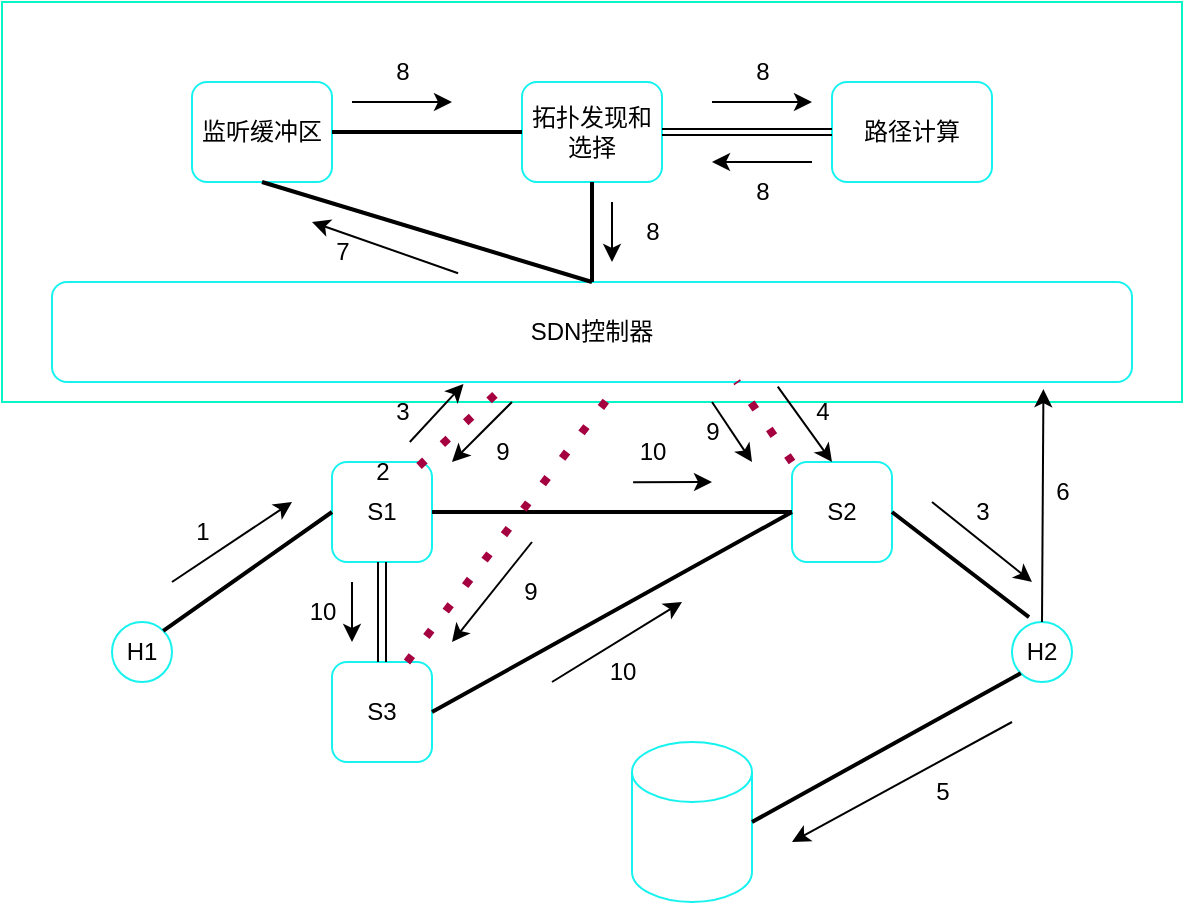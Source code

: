 <mxfile version="20.8.20" type="github">
  <diagram name="第 1 页" id="_-cEPPimM-bPHeNvY0Tm">
    <mxGraphModel dx="1127" dy="577" grid="1" gridSize="10" guides="1" tooltips="1" connect="1" arrows="1" fold="1" page="1" pageScale="1" pageWidth="827" pageHeight="1169" math="0" shadow="0">
      <root>
        <mxCell id="0" />
        <mxCell id="1" parent="0" />
        <mxCell id="IQGEfThaRfZfYVo38_s_-76" value="" style="verticalLabelPosition=bottom;verticalAlign=top;html=1;shape=mxgraph.basic.rect;fillColor2=none;strokeWidth=1;size=20;indent=5;fillStyle=auto;fillColor=none;strokeColor=#0af5c6;" vertex="1" parent="1">
          <mxGeometry x="135" y="40" width="590" height="200" as="geometry" />
        </mxCell>
        <mxCell id="IQGEfThaRfZfYVo38_s_-1" value="监听缓冲区" style="rounded=1;whiteSpace=wrap;html=1;strokeColor=#16f3ef;" vertex="1" parent="1">
          <mxGeometry x="230" y="80" width="70" height="50" as="geometry" />
        </mxCell>
        <mxCell id="IQGEfThaRfZfYVo38_s_-2" value="拓扑发现和选择" style="rounded=1;whiteSpace=wrap;html=1;strokeColor=#16f3ef;" vertex="1" parent="1">
          <mxGeometry x="395" y="80" width="70" height="50" as="geometry" />
        </mxCell>
        <mxCell id="IQGEfThaRfZfYVo38_s_-3" value="路径计算" style="rounded=1;whiteSpace=wrap;html=1;strokeColor=#16f3ef;" vertex="1" parent="1">
          <mxGeometry x="550" y="80" width="80" height="50" as="geometry" />
        </mxCell>
        <mxCell id="IQGEfThaRfZfYVo38_s_-4" value="SDN控制器" style="rounded=1;whiteSpace=wrap;html=1;strokeColor=#16f3ef;" vertex="1" parent="1">
          <mxGeometry x="160" y="180" width="540" height="50" as="geometry" />
        </mxCell>
        <mxCell id="IQGEfThaRfZfYVo38_s_-5" value="S1" style="rounded=1;whiteSpace=wrap;html=1;strokeColor=#16f3ef;" vertex="1" parent="1">
          <mxGeometry x="300" y="270" width="50" height="50" as="geometry" />
        </mxCell>
        <mxCell id="IQGEfThaRfZfYVo38_s_-6" value="S3" style="rounded=1;whiteSpace=wrap;html=1;strokeColor=#16f3ef;" vertex="1" parent="1">
          <mxGeometry x="300" y="370" width="50" height="50" as="geometry" />
        </mxCell>
        <mxCell id="IQGEfThaRfZfYVo38_s_-7" value="S2" style="rounded=1;whiteSpace=wrap;html=1;strokeColor=#16f3ef;" vertex="1" parent="1">
          <mxGeometry x="530" y="270" width="50" height="50" as="geometry" />
        </mxCell>
        <mxCell id="IQGEfThaRfZfYVo38_s_-9" value="" style="shape=cylinder3;whiteSpace=wrap;html=1;boundedLbl=1;backgroundOutline=1;size=15;strokeColor=#16f3ef;" vertex="1" parent="1">
          <mxGeometry x="450" y="410" width="60" height="80" as="geometry" />
        </mxCell>
        <mxCell id="IQGEfThaRfZfYVo38_s_-11" value="H1" style="ellipse;whiteSpace=wrap;html=1;aspect=fixed;strokeColor=#16f3ef;" vertex="1" parent="1">
          <mxGeometry x="190" y="350" width="30" height="30" as="geometry" />
        </mxCell>
        <mxCell id="IQGEfThaRfZfYVo38_s_-12" value="H2" style="ellipse;whiteSpace=wrap;html=1;aspect=fixed;strokeColor=#16f3ef;" vertex="1" parent="1">
          <mxGeometry x="640" y="350" width="30" height="30" as="geometry" />
        </mxCell>
        <mxCell id="IQGEfThaRfZfYVo38_s_-16" value="" style="endArrow=none;html=1;rounded=0;shape=link;exitX=1;exitY=0.5;exitDx=0;exitDy=0;entryX=0;entryY=0.5;entryDx=0;entryDy=0;width=1;" edge="1" parent="1" source="IQGEfThaRfZfYVo38_s_-6" target="IQGEfThaRfZfYVo38_s_-7">
          <mxGeometry width="50" height="50" relative="1" as="geometry">
            <mxPoint x="390" y="350" as="sourcePoint" />
            <mxPoint x="440" y="300" as="targetPoint" />
          </mxGeometry>
        </mxCell>
        <mxCell id="IQGEfThaRfZfYVo38_s_-17" value="" style="endArrow=none;html=1;rounded=0;shape=link;exitX=1;exitY=0.5;exitDx=0;exitDy=0;entryX=0;entryY=0.5;entryDx=0;entryDy=0;width=-1;" edge="1" parent="1" source="IQGEfThaRfZfYVo38_s_-5" target="IQGEfThaRfZfYVo38_s_-7">
          <mxGeometry width="50" height="50" relative="1" as="geometry">
            <mxPoint x="360" y="405" as="sourcePoint" />
            <mxPoint x="540" y="305" as="targetPoint" />
          </mxGeometry>
        </mxCell>
        <mxCell id="IQGEfThaRfZfYVo38_s_-18" value="" style="endArrow=none;html=1;rounded=0;shape=link;exitX=0.5;exitY=1;exitDx=0;exitDy=0;" edge="1" parent="1" source="IQGEfThaRfZfYVo38_s_-5" target="IQGEfThaRfZfYVo38_s_-6">
          <mxGeometry width="50" height="50" relative="1" as="geometry">
            <mxPoint x="370" y="415" as="sourcePoint" />
            <mxPoint x="550" y="315" as="targetPoint" />
          </mxGeometry>
        </mxCell>
        <mxCell id="IQGEfThaRfZfYVo38_s_-19" value="" style="endArrow=none;html=1;rounded=0;shape=link;exitX=1;exitY=0;exitDx=0;exitDy=0;entryX=0;entryY=0.5;entryDx=0;entryDy=0;width=-1;" edge="1" parent="1" source="IQGEfThaRfZfYVo38_s_-11" target="IQGEfThaRfZfYVo38_s_-5">
          <mxGeometry width="50" height="50" relative="1" as="geometry">
            <mxPoint x="380" y="425" as="sourcePoint" />
            <mxPoint x="560" y="325" as="targetPoint" />
          </mxGeometry>
        </mxCell>
        <mxCell id="IQGEfThaRfZfYVo38_s_-20" value="" style="endArrow=none;html=1;rounded=0;shape=link;exitX=1;exitY=0.5;exitDx=0;exitDy=0;entryX=0;entryY=1;entryDx=0;entryDy=0;exitPerimeter=0;width=1;" edge="1" parent="1" source="IQGEfThaRfZfYVo38_s_-9" target="IQGEfThaRfZfYVo38_s_-12">
          <mxGeometry width="50" height="50" relative="1" as="geometry">
            <mxPoint x="390" y="435" as="sourcePoint" />
            <mxPoint x="570" y="335" as="targetPoint" />
          </mxGeometry>
        </mxCell>
        <mxCell id="IQGEfThaRfZfYVo38_s_-21" value="" style="endArrow=none;html=1;rounded=0;shape=link;exitX=1;exitY=0.5;exitDx=0;exitDy=0;entryX=0.283;entryY=-0.08;entryDx=0;entryDy=0;entryPerimeter=0;width=1;" edge="1" parent="1" source="IQGEfThaRfZfYVo38_s_-7" target="IQGEfThaRfZfYVo38_s_-12">
          <mxGeometry width="50" height="50" relative="1" as="geometry">
            <mxPoint x="400" y="445" as="sourcePoint" />
            <mxPoint x="580" y="345" as="targetPoint" />
          </mxGeometry>
        </mxCell>
        <mxCell id="IQGEfThaRfZfYVo38_s_-22" value="" style="endArrow=none;html=1;rounded=0;shape=link;exitX=0.5;exitY=0;exitDx=0;exitDy=0;entryX=0.5;entryY=1;entryDx=0;entryDy=0;width=-1;" edge="1" parent="1" source="IQGEfThaRfZfYVo38_s_-4" target="IQGEfThaRfZfYVo38_s_-1">
          <mxGeometry width="50" height="50" relative="1" as="geometry">
            <mxPoint x="410" y="455" as="sourcePoint" />
            <mxPoint x="590" y="355" as="targetPoint" />
          </mxGeometry>
        </mxCell>
        <mxCell id="IQGEfThaRfZfYVo38_s_-23" value="" style="endArrow=none;html=1;rounded=0;shape=link;exitX=1;exitY=0.5;exitDx=0;exitDy=0;entryX=0;entryY=0.5;entryDx=0;entryDy=0;width=-1;" edge="1" parent="1" source="IQGEfThaRfZfYVo38_s_-1" target="IQGEfThaRfZfYVo38_s_-2">
          <mxGeometry width="50" height="50" relative="1" as="geometry">
            <mxPoint x="420" y="465" as="sourcePoint" />
            <mxPoint x="600" y="365" as="targetPoint" />
          </mxGeometry>
        </mxCell>
        <mxCell id="IQGEfThaRfZfYVo38_s_-24" value="" style="endArrow=none;html=1;rounded=0;shape=link;entryX=0;entryY=0.5;entryDx=0;entryDy=0;exitX=1;exitY=0.5;exitDx=0;exitDy=0;width=-3;" edge="1" parent="1" source="IQGEfThaRfZfYVo38_s_-2" target="IQGEfThaRfZfYVo38_s_-3">
          <mxGeometry width="50" height="50" relative="1" as="geometry">
            <mxPoint x="480" y="105" as="sourcePoint" />
            <mxPoint x="390" y="115" as="targetPoint" />
          </mxGeometry>
        </mxCell>
        <mxCell id="IQGEfThaRfZfYVo38_s_-25" value="" style="endArrow=none;html=1;rounded=0;shape=link;exitX=0.5;exitY=1;exitDx=0;exitDy=0;width=-1;" edge="1" parent="1" source="IQGEfThaRfZfYVo38_s_-2">
          <mxGeometry width="50" height="50" relative="1" as="geometry">
            <mxPoint x="310" y="125" as="sourcePoint" />
            <mxPoint x="430" y="180" as="targetPoint" />
          </mxGeometry>
        </mxCell>
        <mxCell id="IQGEfThaRfZfYVo38_s_-27" value="" style="endArrow=classic;html=1;rounded=0;" edge="1" parent="1">
          <mxGeometry width="50" height="50" relative="1" as="geometry">
            <mxPoint x="220" y="330" as="sourcePoint" />
            <mxPoint x="280" y="290" as="targetPoint" />
          </mxGeometry>
        </mxCell>
        <mxCell id="IQGEfThaRfZfYVo38_s_-28" value="" style="endArrow=classic;html=1;rounded=0;entryX=0.381;entryY=1.021;entryDx=0;entryDy=0;entryPerimeter=0;" edge="1" parent="1" source="IQGEfThaRfZfYVo38_s_-46" target="IQGEfThaRfZfYVo38_s_-4">
          <mxGeometry width="50" height="50" relative="1" as="geometry">
            <mxPoint x="350" y="270" as="sourcePoint" />
            <mxPoint x="410" y="230" as="targetPoint" />
          </mxGeometry>
        </mxCell>
        <mxCell id="IQGEfThaRfZfYVo38_s_-29" value="" style="endArrow=classic;html=1;rounded=0;" edge="1" parent="1">
          <mxGeometry width="50" height="50" relative="1" as="geometry">
            <mxPoint x="410" y="380" as="sourcePoint" />
            <mxPoint x="475" y="340" as="targetPoint" />
          </mxGeometry>
        </mxCell>
        <mxCell id="IQGEfThaRfZfYVo38_s_-30" value="" style="endArrow=classic;html=1;rounded=0;" edge="1" parent="1">
          <mxGeometry width="50" height="50" relative="1" as="geometry">
            <mxPoint x="600" y="290" as="sourcePoint" />
            <mxPoint x="650" y="330" as="targetPoint" />
          </mxGeometry>
        </mxCell>
        <mxCell id="IQGEfThaRfZfYVo38_s_-31" value="" style="endArrow=classic;html=1;rounded=0;exitX=0.672;exitY=1.046;exitDx=0;exitDy=0;exitPerimeter=0;" edge="1" parent="1" source="IQGEfThaRfZfYVo38_s_-4">
          <mxGeometry width="50" height="50" relative="1" as="geometry">
            <mxPoint x="500" y="240" as="sourcePoint" />
            <mxPoint x="550" y="270" as="targetPoint" />
          </mxGeometry>
        </mxCell>
        <mxCell id="IQGEfThaRfZfYVo38_s_-32" value="" style="endArrow=classic;html=1;rounded=0;entryX=0.918;entryY=1.071;entryDx=0;entryDy=0;entryPerimeter=0;exitX=0.5;exitY=0;exitDx=0;exitDy=0;" edge="1" parent="1" source="IQGEfThaRfZfYVo38_s_-12" target="IQGEfThaRfZfYVo38_s_-4">
          <mxGeometry width="50" height="50" relative="1" as="geometry">
            <mxPoint x="610" y="300" as="sourcePoint" />
            <mxPoint x="660" y="340" as="targetPoint" />
          </mxGeometry>
        </mxCell>
        <mxCell id="IQGEfThaRfZfYVo38_s_-33" value="" style="endArrow=classic;html=1;rounded=0;" edge="1" parent="1">
          <mxGeometry width="50" height="50" relative="1" as="geometry">
            <mxPoint x="640" y="400" as="sourcePoint" />
            <mxPoint x="530" y="460" as="targetPoint" />
          </mxGeometry>
        </mxCell>
        <mxCell id="IQGEfThaRfZfYVo38_s_-34" value="" style="endArrow=classic;html=1;rounded=0;exitX=0.376;exitY=-0.088;exitDx=0;exitDy=0;exitPerimeter=0;" edge="1" parent="1" source="IQGEfThaRfZfYVo38_s_-4">
          <mxGeometry width="50" height="50" relative="1" as="geometry">
            <mxPoint x="630" y="320" as="sourcePoint" />
            <mxPoint x="290" y="150" as="targetPoint" />
          </mxGeometry>
        </mxCell>
        <mxCell id="IQGEfThaRfZfYVo38_s_-35" value="" style="endArrow=classic;html=1;rounded=0;" edge="1" parent="1">
          <mxGeometry width="50" height="50" relative="1" as="geometry">
            <mxPoint x="310" y="90" as="sourcePoint" />
            <mxPoint x="360" y="90" as="targetPoint" />
          </mxGeometry>
        </mxCell>
        <mxCell id="IQGEfThaRfZfYVo38_s_-36" value="" style="endArrow=classic;html=1;rounded=0;" edge="1" parent="1">
          <mxGeometry width="50" height="50" relative="1" as="geometry">
            <mxPoint x="490" y="90" as="sourcePoint" />
            <mxPoint x="540" y="90" as="targetPoint" />
          </mxGeometry>
        </mxCell>
        <mxCell id="IQGEfThaRfZfYVo38_s_-37" value="" style="endArrow=classic;html=1;rounded=0;" edge="1" parent="1">
          <mxGeometry width="50" height="50" relative="1" as="geometry">
            <mxPoint x="540" y="120" as="sourcePoint" />
            <mxPoint x="490" y="120" as="targetPoint" />
          </mxGeometry>
        </mxCell>
        <mxCell id="IQGEfThaRfZfYVo38_s_-38" value="" style="endArrow=classic;html=1;rounded=0;" edge="1" parent="1">
          <mxGeometry width="50" height="50" relative="1" as="geometry">
            <mxPoint x="440" y="140" as="sourcePoint" />
            <mxPoint x="440" y="170" as="targetPoint" />
          </mxGeometry>
        </mxCell>
        <mxCell id="IQGEfThaRfZfYVo38_s_-39" value="" style="endArrow=classic;html=1;rounded=0;" edge="1" parent="1">
          <mxGeometry width="50" height="50" relative="1" as="geometry">
            <mxPoint x="310" y="330" as="sourcePoint" />
            <mxPoint x="310" y="360" as="targetPoint" />
          </mxGeometry>
        </mxCell>
        <mxCell id="IQGEfThaRfZfYVo38_s_-41" value="" style="endArrow=classic;html=1;rounded=0;exitX=0.264;exitY=1.006;exitDx=0;exitDy=0;exitPerimeter=0;" edge="1" parent="1" source="IQGEfThaRfZfYVo38_s_-50">
          <mxGeometry width="50" height="50" relative="1" as="geometry">
            <mxPoint x="390" y="280" as="sourcePoint" />
            <mxPoint x="490" y="280" as="targetPoint" />
            <Array as="points" />
          </mxGeometry>
        </mxCell>
        <mxCell id="IQGEfThaRfZfYVo38_s_-44" value="1" style="text;html=1;align=center;verticalAlign=middle;resizable=0;points=[];autosize=1;strokeColor=none;fillColor=none;" vertex="1" parent="1">
          <mxGeometry x="220" y="290" width="30" height="30" as="geometry" />
        </mxCell>
        <mxCell id="IQGEfThaRfZfYVo38_s_-45" value="3" style="text;html=1;align=center;verticalAlign=middle;resizable=0;points=[];autosize=1;strokeColor=none;fillColor=none;" vertex="1" parent="1">
          <mxGeometry x="320" y="230" width="30" height="30" as="geometry" />
        </mxCell>
        <mxCell id="IQGEfThaRfZfYVo38_s_-46" value="2" style="text;html=1;align=center;verticalAlign=middle;resizable=0;points=[];autosize=1;strokeColor=none;fillColor=none;" vertex="1" parent="1">
          <mxGeometry x="310" y="260" width="30" height="30" as="geometry" />
        </mxCell>
        <mxCell id="IQGEfThaRfZfYVo38_s_-47" value="4" style="text;html=1;align=center;verticalAlign=middle;resizable=0;points=[];autosize=1;strokeColor=none;fillColor=none;" vertex="1" parent="1">
          <mxGeometry x="530" y="230" width="30" height="30" as="geometry" />
        </mxCell>
        <mxCell id="IQGEfThaRfZfYVo38_s_-48" value="8" style="text;html=1;align=center;verticalAlign=middle;resizable=0;points=[];autosize=1;strokeColor=none;fillColor=none;" vertex="1" parent="1">
          <mxGeometry x="320" y="60" width="30" height="30" as="geometry" />
        </mxCell>
        <mxCell id="IQGEfThaRfZfYVo38_s_-49" value="7" style="text;html=1;align=center;verticalAlign=middle;resizable=0;points=[];autosize=1;strokeColor=none;fillColor=none;" vertex="1" parent="1">
          <mxGeometry x="290" y="150" width="30" height="30" as="geometry" />
        </mxCell>
        <mxCell id="IQGEfThaRfZfYVo38_s_-50" value="10" style="text;html=1;align=center;verticalAlign=middle;resizable=0;points=[];autosize=1;strokeColor=none;fillColor=none;" vertex="1" parent="1">
          <mxGeometry x="440" y="250" width="40" height="30" as="geometry" />
        </mxCell>
        <mxCell id="IQGEfThaRfZfYVo38_s_-51" value="10" style="text;html=1;align=center;verticalAlign=middle;resizable=0;points=[];autosize=1;strokeColor=none;fillColor=none;" vertex="1" parent="1">
          <mxGeometry x="275" y="330" width="40" height="30" as="geometry" />
        </mxCell>
        <mxCell id="IQGEfThaRfZfYVo38_s_-52" value="10" style="text;html=1;align=center;verticalAlign=middle;resizable=0;points=[];autosize=1;strokeColor=none;fillColor=none;" vertex="1" parent="1">
          <mxGeometry x="425" y="360" width="40" height="30" as="geometry" />
        </mxCell>
        <mxCell id="IQGEfThaRfZfYVo38_s_-53" value="5" style="text;html=1;align=center;verticalAlign=middle;resizable=0;points=[];autosize=1;strokeColor=none;fillColor=none;" vertex="1" parent="1">
          <mxGeometry x="590" y="420" width="30" height="30" as="geometry" />
        </mxCell>
        <mxCell id="IQGEfThaRfZfYVo38_s_-54" value="6" style="text;html=1;align=center;verticalAlign=middle;resizable=0;points=[];autosize=1;strokeColor=none;fillColor=none;" vertex="1" parent="1">
          <mxGeometry x="650" y="270" width="30" height="30" as="geometry" />
        </mxCell>
        <mxCell id="IQGEfThaRfZfYVo38_s_-55" value="3" style="text;html=1;align=center;verticalAlign=middle;resizable=0;points=[];autosize=1;strokeColor=none;fillColor=none;" vertex="1" parent="1">
          <mxGeometry x="610" y="280" width="30" height="30" as="geometry" />
        </mxCell>
        <mxCell id="IQGEfThaRfZfYVo38_s_-56" value="8" style="text;html=1;align=center;verticalAlign=middle;resizable=0;points=[];autosize=1;strokeColor=none;fillColor=none;" vertex="1" parent="1">
          <mxGeometry x="500" y="120" width="30" height="30" as="geometry" />
        </mxCell>
        <mxCell id="IQGEfThaRfZfYVo38_s_-57" value="8" style="text;html=1;align=center;verticalAlign=middle;resizable=0;points=[];autosize=1;strokeColor=none;fillColor=none;" vertex="1" parent="1">
          <mxGeometry x="500" y="60" width="30" height="30" as="geometry" />
        </mxCell>
        <mxCell id="IQGEfThaRfZfYVo38_s_-58" value="8" style="text;html=1;align=center;verticalAlign=middle;resizable=0;points=[];autosize=1;strokeColor=none;fillColor=none;" vertex="1" parent="1">
          <mxGeometry x="445" y="140" width="30" height="30" as="geometry" />
        </mxCell>
        <mxCell id="IQGEfThaRfZfYVo38_s_-60" value="" style="endArrow=none;dashed=1;html=1;dashPattern=1 3;strokeWidth=4;rounded=0;entryX=0.634;entryY=0.996;entryDx=0;entryDy=0;exitX=0;exitY=0;exitDx=0;exitDy=0;fillColor=#d80073;strokeColor=#A50040;entryPerimeter=0;" edge="1" parent="1" source="IQGEfThaRfZfYVo38_s_-7" target="IQGEfThaRfZfYVo38_s_-4">
          <mxGeometry width="50" height="50" relative="1" as="geometry">
            <mxPoint x="360" y="293" as="sourcePoint" />
            <mxPoint x="440" y="240" as="targetPoint" />
          </mxGeometry>
        </mxCell>
        <mxCell id="IQGEfThaRfZfYVo38_s_-62" value="" style="endArrow=none;dashed=1;html=1;dashPattern=1 3;strokeWidth=4;rounded=0;exitX=0.75;exitY=0;exitDx=0;exitDy=0;fillColor=#d80073;strokeColor=#A50040;entryX=0.523;entryY=1.046;entryDx=0;entryDy=0;entryPerimeter=0;" edge="1" parent="1" source="IQGEfThaRfZfYVo38_s_-6" target="IQGEfThaRfZfYVo38_s_-4">
          <mxGeometry width="50" height="50" relative="1" as="geometry">
            <mxPoint x="370" y="303" as="sourcePoint" />
            <mxPoint x="430" y="240" as="targetPoint" />
          </mxGeometry>
        </mxCell>
        <mxCell id="IQGEfThaRfZfYVo38_s_-64" value="" style="endArrow=classic;html=1;rounded=0;" edge="1" parent="1">
          <mxGeometry width="50" height="50" relative="1" as="geometry">
            <mxPoint x="390" y="240" as="sourcePoint" />
            <mxPoint x="360" y="270" as="targetPoint" />
          </mxGeometry>
        </mxCell>
        <mxCell id="IQGEfThaRfZfYVo38_s_-68" value="" style="endArrow=none;dashed=1;html=1;dashPattern=1 3;strokeWidth=4;rounded=0;entryX=0.417;entryY=1.059;entryDx=0;entryDy=0;exitX=1.117;exitY=0.4;exitDx=0;exitDy=0;fillColor=#d80073;strokeColor=#A50040;entryPerimeter=0;exitPerimeter=0;" edge="1" parent="1" source="IQGEfThaRfZfYVo38_s_-46" target="IQGEfThaRfZfYVo38_s_-4">
          <mxGeometry width="50" height="50" relative="1" as="geometry">
            <mxPoint x="540" y="280" as="sourcePoint" />
            <mxPoint x="512" y="240" as="targetPoint" />
          </mxGeometry>
        </mxCell>
        <mxCell id="IQGEfThaRfZfYVo38_s_-69" value="" style="endArrow=classic;html=1;rounded=0;" edge="1" parent="1">
          <mxGeometry width="50" height="50" relative="1" as="geometry">
            <mxPoint x="490" y="240" as="sourcePoint" />
            <mxPoint x="510" y="270" as="targetPoint" />
          </mxGeometry>
        </mxCell>
        <mxCell id="IQGEfThaRfZfYVo38_s_-70" value="" style="endArrow=classic;html=1;rounded=0;startArrow=none;" edge="1" parent="1">
          <mxGeometry width="50" height="50" relative="1" as="geometry">
            <mxPoint x="400" y="310" as="sourcePoint" />
            <mxPoint x="360" y="360" as="targetPoint" />
          </mxGeometry>
        </mxCell>
        <mxCell id="IQGEfThaRfZfYVo38_s_-72" value="9" style="text;html=1;align=center;verticalAlign=middle;resizable=0;points=[];autosize=1;strokeColor=none;fillColor=none;" vertex="1" parent="1">
          <mxGeometry x="475" y="240" width="30" height="30" as="geometry" />
        </mxCell>
        <mxCell id="IQGEfThaRfZfYVo38_s_-73" value="9" style="text;html=1;align=center;verticalAlign=middle;resizable=0;points=[];autosize=1;strokeColor=none;fillColor=none;" vertex="1" parent="1">
          <mxGeometry x="370" y="250" width="30" height="30" as="geometry" />
        </mxCell>
        <mxCell id="IQGEfThaRfZfYVo38_s_-74" value="" style="endArrow=none;html=1;rounded=0;" edge="1" parent="1">
          <mxGeometry width="50" height="50" relative="1" as="geometry">
            <mxPoint x="400" y="310" as="sourcePoint" />
            <mxPoint x="400" y="310" as="targetPoint" />
          </mxGeometry>
        </mxCell>
        <mxCell id="IQGEfThaRfZfYVo38_s_-75" value="9" style="text;html=1;align=center;verticalAlign=middle;resizable=0;points=[];autosize=1;strokeColor=none;fillColor=none;" vertex="1" parent="1">
          <mxGeometry x="384" y="320" width="30" height="30" as="geometry" />
        </mxCell>
      </root>
    </mxGraphModel>
  </diagram>
</mxfile>
